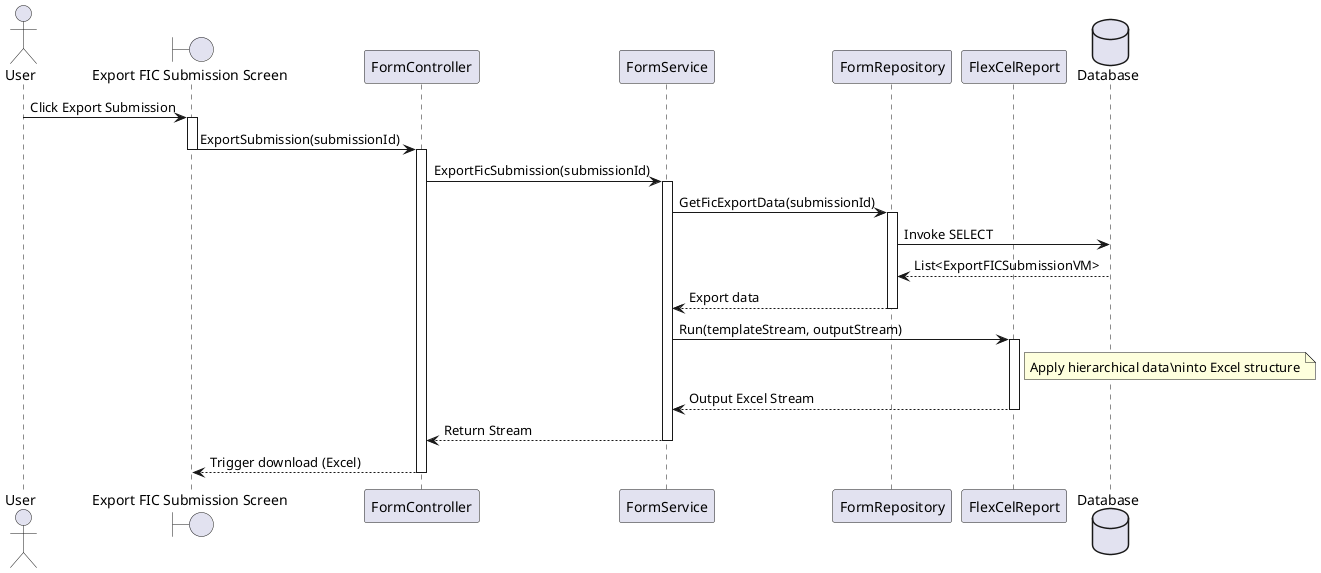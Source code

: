 @startuml
actor "User" as Admin
boundary "Export FIC Submission Screen" as Screen
participant "FormController" as Controller
participant "FormService" as Service
participant "FormRepository" as Repo
participant "FlexCelReport" as Report
database "Database" as DB

Admin -> Screen : Click Export Submission
activate Screen
Screen -> Controller : ExportSubmission(submissionId)
deactivate Screen
activate Controller

Controller -> Service : ExportFicSubmission(submissionId)
activate Service

Service -> Repo : GetFicExportData(submissionId)
activate Repo
Repo -> DB : Invoke SELECT
DB --> Repo : List<ExportFICSubmissionVM>
Repo --> Service : Export data
deactivate Repo

Service -> Report : Run(templateStream, outputStream)
activate Report
note right of Report
Apply hierarchical data\ninto Excel structure
end note
Report --> Service : Output Excel Stream
deactivate Report

Service --> Controller : Return Stream
deactivate Service

Controller --> Screen : Trigger download (Excel)
deactivate Controller
@enduml
